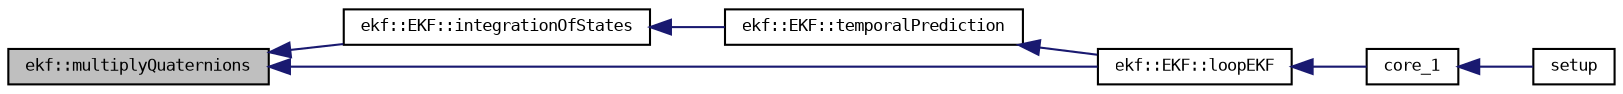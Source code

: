 digraph "ekf::multiplyQuaternions"
{
  bgcolor="transparent";
  edge [fontname="DejaVuSansMono",fontsize="8",labelfontname="DejaVuSansMono",labelfontsize="8"];
  node [fontname="DejaVuSansMono",fontsize="8",shape=record];
  rankdir="LR";
  Node15 [label="ekf::multiplyQuaternions",height=0.2,width=0.4,color="black", fillcolor="grey75", style="filled", fontcolor="black"];
  Node15 -> Node16 [dir="back",color="midnightblue",fontsize="8",style="solid",fontname="DejaVuSansMono"];
  Node16 [label="ekf::EKF::integrationOfStates",height=0.2,width=0.4,color="black",URL="$classekf_1_1EKF.html#a4bd0d4a6ec2787cf1c690fcf154a43c5"];
  Node16 -> Node17 [dir="back",color="midnightblue",fontsize="8",style="solid",fontname="DejaVuSansMono"];
  Node17 [label="ekf::EKF::temporalPrediction",height=0.2,width=0.4,color="black",URL="$classekf_1_1EKF.html#a548f56f22a519f1f66b1bf59b9ed56d6"];
  Node17 -> Node18 [dir="back",color="midnightblue",fontsize="8",style="solid",fontname="DejaVuSansMono"];
  Node18 [label="ekf::EKF::loopEKF",height=0.2,width=0.4,color="black",URL="$classekf_1_1EKF.html#a651814ff64d234394572e2e7c5703a43"];
  Node18 -> Node19 [dir="back",color="midnightblue",fontsize="8",style="solid",fontname="DejaVuSansMono"];
  Node19 [label="core_1",height=0.2,width=0.4,color="black",URL="$main_8cpp.html#aa561fc46a0358a47fa9151f211523ba0"];
  Node19 -> Node20 [dir="back",color="midnightblue",fontsize="8",style="solid",fontname="DejaVuSansMono"];
  Node20 [label="setup",height=0.2,width=0.4,color="black",URL="$main_8cpp.html#a4fc01d736fe50cf5b977f755b675f11d"];
  Node15 -> Node18 [dir="back",color="midnightblue",fontsize="8",style="solid",fontname="DejaVuSansMono"];
}

